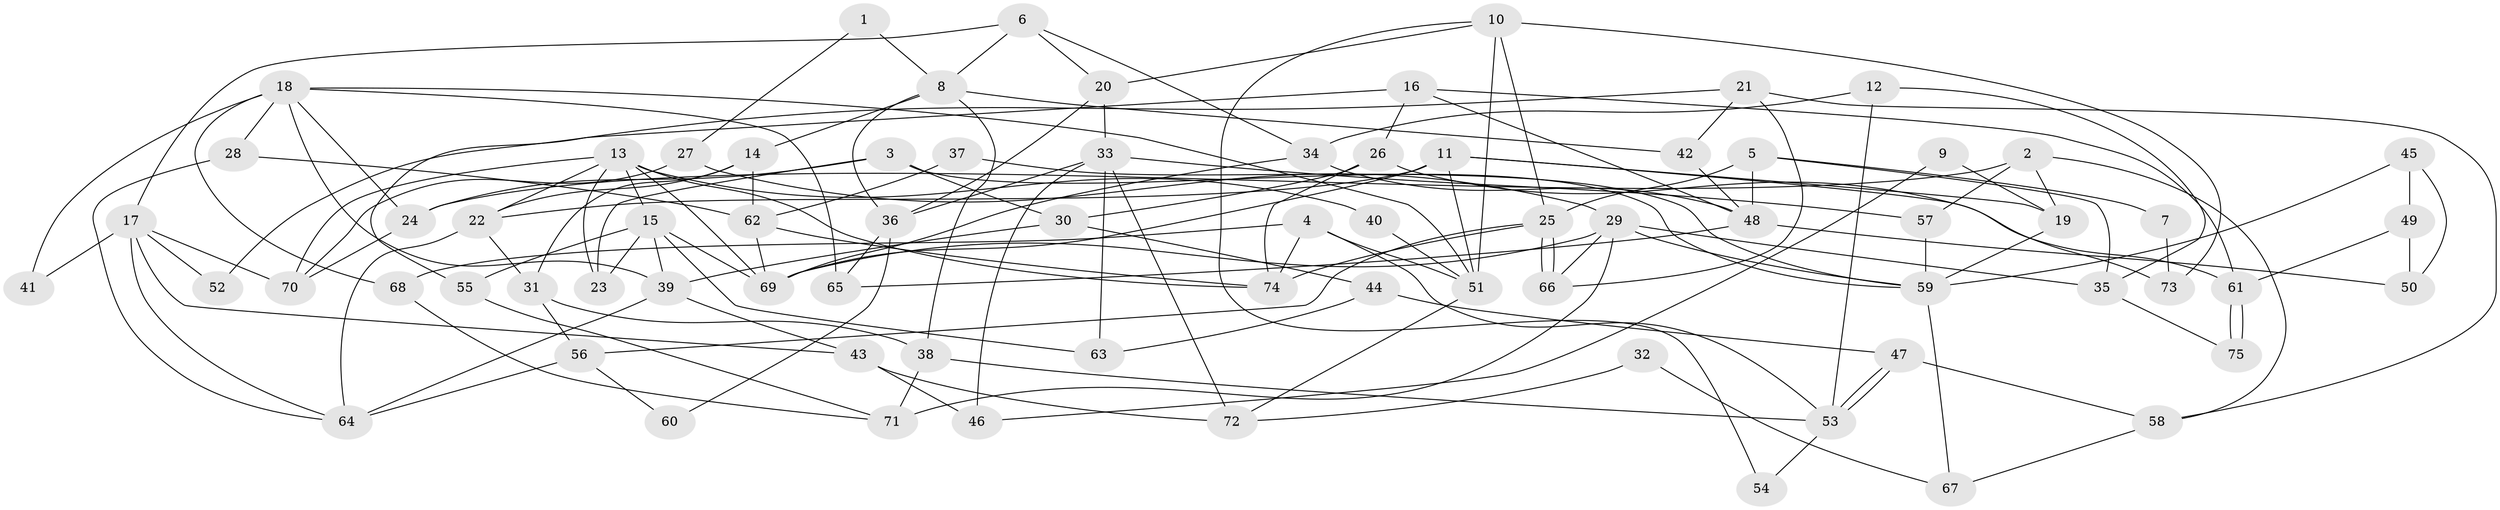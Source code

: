 // coarse degree distribution, {7: 0.13333333333333333, 9: 0.03333333333333333, 11: 0.03333333333333333, 13: 0.03333333333333333, 3: 0.16666666666666666, 2: 0.1, 4: 0.1, 5: 0.13333333333333333, 14: 0.03333333333333333, 6: 0.13333333333333333, 8: 0.06666666666666667, 10: 0.03333333333333333}
// Generated by graph-tools (version 1.1) at 2025/50/03/04/25 22:50:47]
// undirected, 75 vertices, 150 edges
graph export_dot {
  node [color=gray90,style=filled];
  1;
  2;
  3;
  4;
  5;
  6;
  7;
  8;
  9;
  10;
  11;
  12;
  13;
  14;
  15;
  16;
  17;
  18;
  19;
  20;
  21;
  22;
  23;
  24;
  25;
  26;
  27;
  28;
  29;
  30;
  31;
  32;
  33;
  34;
  35;
  36;
  37;
  38;
  39;
  40;
  41;
  42;
  43;
  44;
  45;
  46;
  47;
  48;
  49;
  50;
  51;
  52;
  53;
  54;
  55;
  56;
  57;
  58;
  59;
  60;
  61;
  62;
  63;
  64;
  65;
  66;
  67;
  68;
  69;
  70;
  71;
  72;
  73;
  74;
  75;
  1 -- 8;
  1 -- 27;
  2 -- 57;
  2 -- 24;
  2 -- 19;
  2 -- 58;
  3 -- 59;
  3 -- 30;
  3 -- 23;
  3 -- 24;
  4 -- 74;
  4 -- 53;
  4 -- 51;
  4 -- 68;
  5 -- 48;
  5 -- 25;
  5 -- 7;
  5 -- 35;
  6 -- 8;
  6 -- 34;
  6 -- 17;
  6 -- 20;
  7 -- 73;
  8 -- 36;
  8 -- 14;
  8 -- 38;
  8 -- 42;
  9 -- 19;
  9 -- 46;
  10 -- 51;
  10 -- 25;
  10 -- 20;
  10 -- 54;
  10 -- 73;
  11 -- 69;
  11 -- 51;
  11 -- 19;
  11 -- 22;
  11 -- 73;
  12 -- 35;
  12 -- 53;
  12 -- 34;
  13 -- 74;
  13 -- 15;
  13 -- 22;
  13 -- 23;
  13 -- 40;
  13 -- 69;
  13 -- 70;
  14 -- 31;
  14 -- 22;
  14 -- 62;
  15 -- 23;
  15 -- 39;
  15 -- 55;
  15 -- 63;
  15 -- 69;
  16 -- 61;
  16 -- 48;
  16 -- 26;
  16 -- 55;
  17 -- 70;
  17 -- 41;
  17 -- 43;
  17 -- 52;
  17 -- 64;
  18 -- 39;
  18 -- 28;
  18 -- 24;
  18 -- 41;
  18 -- 51;
  18 -- 65;
  18 -- 68;
  19 -- 59;
  20 -- 33;
  20 -- 36;
  21 -- 42;
  21 -- 66;
  21 -- 52;
  21 -- 58;
  22 -- 31;
  22 -- 64;
  24 -- 70;
  25 -- 56;
  25 -- 66;
  25 -- 66;
  25 -- 74;
  26 -- 74;
  26 -- 30;
  26 -- 61;
  27 -- 70;
  27 -- 29;
  28 -- 62;
  28 -- 64;
  29 -- 69;
  29 -- 71;
  29 -- 35;
  29 -- 59;
  29 -- 66;
  30 -- 39;
  30 -- 44;
  31 -- 38;
  31 -- 56;
  32 -- 72;
  32 -- 67;
  33 -- 63;
  33 -- 36;
  33 -- 46;
  33 -- 57;
  33 -- 72;
  34 -- 69;
  34 -- 48;
  35 -- 75;
  36 -- 60;
  36 -- 65;
  37 -- 59;
  37 -- 62;
  38 -- 71;
  38 -- 53;
  39 -- 64;
  39 -- 43;
  40 -- 51;
  42 -- 48;
  43 -- 72;
  43 -- 46;
  44 -- 47;
  44 -- 63;
  45 -- 50;
  45 -- 59;
  45 -- 49;
  47 -- 53;
  47 -- 53;
  47 -- 58;
  48 -- 65;
  48 -- 50;
  49 -- 61;
  49 -- 50;
  51 -- 72;
  53 -- 54;
  55 -- 71;
  56 -- 64;
  56 -- 60;
  57 -- 59;
  58 -- 67;
  59 -- 67;
  61 -- 75;
  61 -- 75;
  62 -- 69;
  62 -- 74;
  68 -- 71;
}
